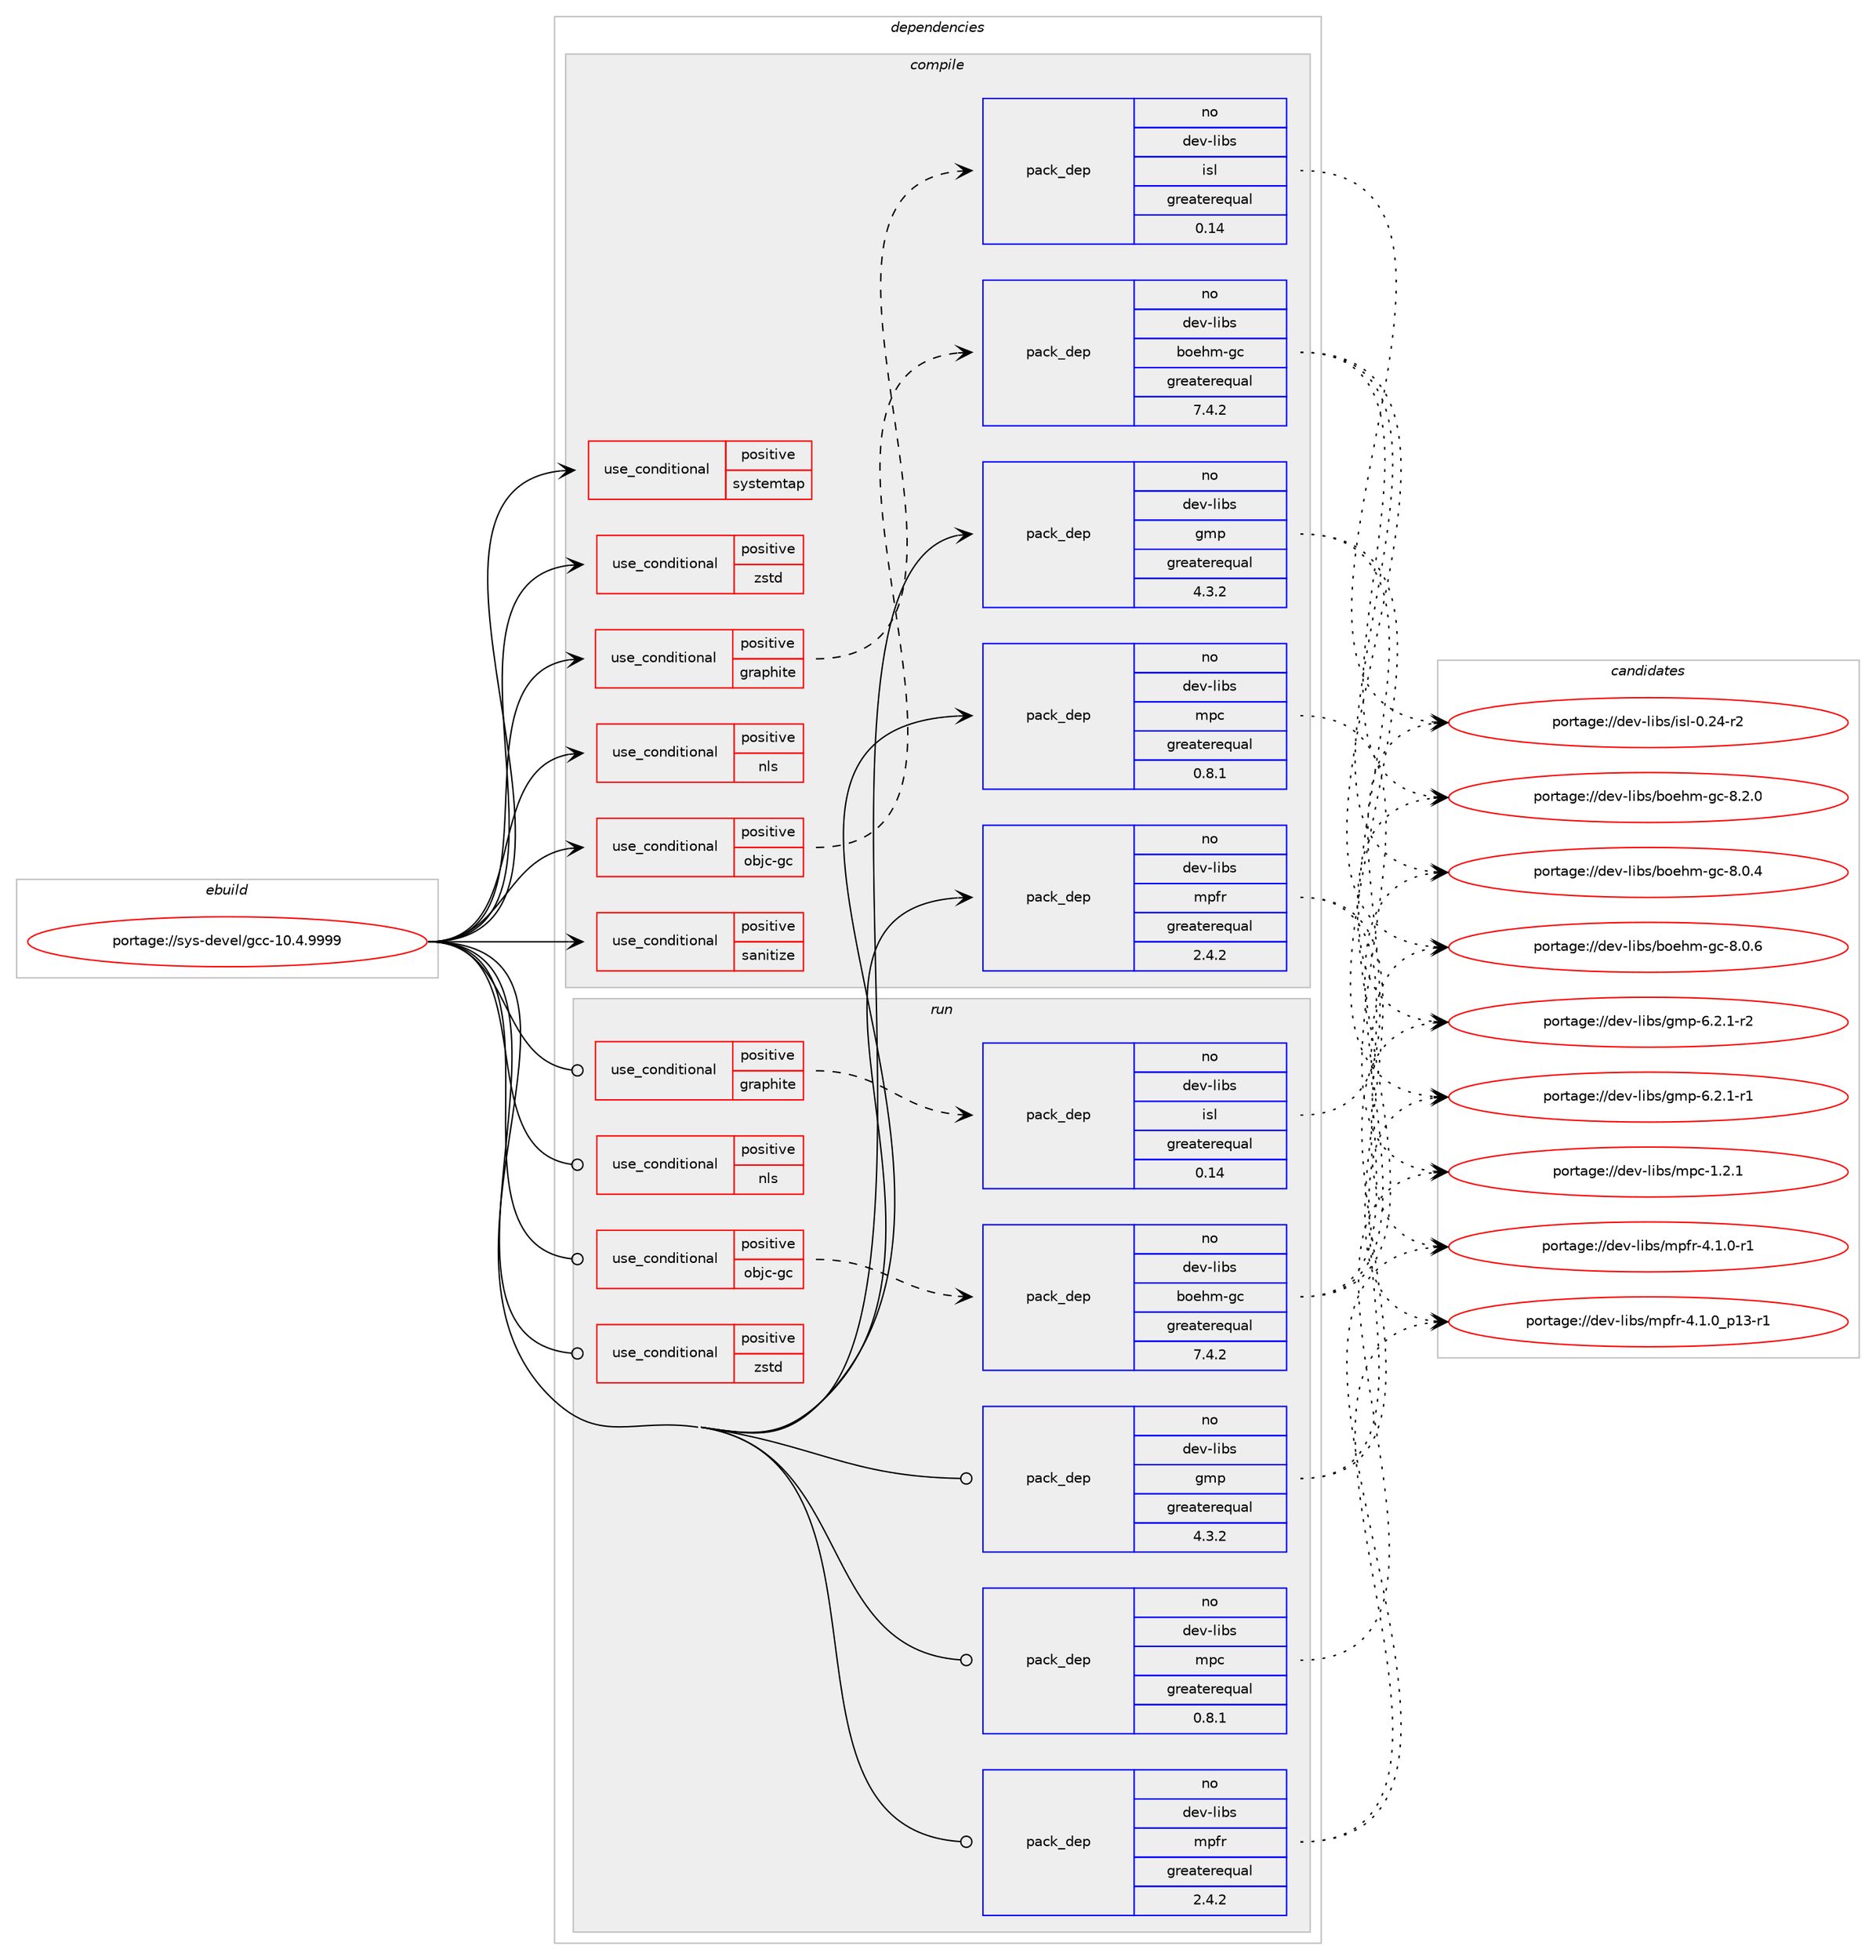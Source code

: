 digraph prolog {

# *************
# Graph options
# *************

newrank=true;
concentrate=true;
compound=true;
graph [rankdir=LR,fontname=Helvetica,fontsize=10,ranksep=1.5];#, ranksep=2.5, nodesep=0.2];
edge  [arrowhead=vee];
node  [fontname=Helvetica,fontsize=10];

# **********
# The ebuild
# **********

subgraph cluster_leftcol {
color=gray;
label=<<i>ebuild</i>>;
id [label="portage://sys-devel/gcc-10.4.9999", color=red, width=4, href="../sys-devel/gcc-10.4.9999.svg"];
}

# ****************
# The dependencies
# ****************

subgraph cluster_midcol {
color=gray;
label=<<i>dependencies</i>>;
subgraph cluster_compile {
fillcolor="#eeeeee";
style=filled;
label=<<i>compile</i>>;
subgraph cond109 {
dependency1188 [label=<<TABLE BORDER="0" CELLBORDER="1" CELLSPACING="0" CELLPADDING="4"><TR><TD ROWSPAN="3" CELLPADDING="10">use_conditional</TD></TR><TR><TD>positive</TD></TR><TR><TD>graphite</TD></TR></TABLE>>, shape=none, color=red];
subgraph pack1079 {
dependency1189 [label=<<TABLE BORDER="0" CELLBORDER="1" CELLSPACING="0" CELLPADDING="4" WIDTH="220"><TR><TD ROWSPAN="6" CELLPADDING="30">pack_dep</TD></TR><TR><TD WIDTH="110">no</TD></TR><TR><TD>dev-libs</TD></TR><TR><TD>isl</TD></TR><TR><TD>greaterequal</TD></TR><TR><TD>0.14</TD></TR></TABLE>>, shape=none, color=blue];
}
dependency1188:e -> dependency1189:w [weight=20,style="dashed",arrowhead="vee"];
}
id:e -> dependency1188:w [weight=20,style="solid",arrowhead="vee"];
subgraph cond110 {
dependency1190 [label=<<TABLE BORDER="0" CELLBORDER="1" CELLSPACING="0" CELLPADDING="4"><TR><TD ROWSPAN="3" CELLPADDING="10">use_conditional</TD></TR><TR><TD>positive</TD></TR><TR><TD>nls</TD></TR></TABLE>>, shape=none, color=red];
# *** BEGIN UNKNOWN DEPENDENCY TYPE (TODO) ***
# dependency1190 -> package_dependency(portage://sys-devel/gcc-10.4.9999,install,no,virtual,libintl,none,[,,],[],[])
# *** END UNKNOWN DEPENDENCY TYPE (TODO) ***

}
id:e -> dependency1190:w [weight=20,style="solid",arrowhead="vee"];
subgraph cond111 {
dependency1191 [label=<<TABLE BORDER="0" CELLBORDER="1" CELLSPACING="0" CELLPADDING="4"><TR><TD ROWSPAN="3" CELLPADDING="10">use_conditional</TD></TR><TR><TD>positive</TD></TR><TR><TD>objc-gc</TD></TR></TABLE>>, shape=none, color=red];
subgraph pack1080 {
dependency1192 [label=<<TABLE BORDER="0" CELLBORDER="1" CELLSPACING="0" CELLPADDING="4" WIDTH="220"><TR><TD ROWSPAN="6" CELLPADDING="30">pack_dep</TD></TR><TR><TD WIDTH="110">no</TD></TR><TR><TD>dev-libs</TD></TR><TR><TD>boehm-gc</TD></TR><TR><TD>greaterequal</TD></TR><TR><TD>7.4.2</TD></TR></TABLE>>, shape=none, color=blue];
}
dependency1191:e -> dependency1192:w [weight=20,style="dashed",arrowhead="vee"];
}
id:e -> dependency1191:w [weight=20,style="solid",arrowhead="vee"];
subgraph cond112 {
dependency1193 [label=<<TABLE BORDER="0" CELLBORDER="1" CELLSPACING="0" CELLPADDING="4"><TR><TD ROWSPAN="3" CELLPADDING="10">use_conditional</TD></TR><TR><TD>positive</TD></TR><TR><TD>sanitize</TD></TR></TABLE>>, shape=none, color=red];
# *** BEGIN UNKNOWN DEPENDENCY TYPE (TODO) ***
# dependency1193 -> package_dependency(portage://sys-devel/gcc-10.4.9999,install,no,virtual,libcrypt,none,[,,],[],[])
# *** END UNKNOWN DEPENDENCY TYPE (TODO) ***

}
id:e -> dependency1193:w [weight=20,style="solid",arrowhead="vee"];
subgraph cond113 {
dependency1194 [label=<<TABLE BORDER="0" CELLBORDER="1" CELLSPACING="0" CELLPADDING="4"><TR><TD ROWSPAN="3" CELLPADDING="10">use_conditional</TD></TR><TR><TD>positive</TD></TR><TR><TD>systemtap</TD></TR></TABLE>>, shape=none, color=red];
# *** BEGIN UNKNOWN DEPENDENCY TYPE (TODO) ***
# dependency1194 -> package_dependency(portage://sys-devel/gcc-10.4.9999,install,no,dev-util,systemtap,none,[,,],[],[])
# *** END UNKNOWN DEPENDENCY TYPE (TODO) ***

}
id:e -> dependency1194:w [weight=20,style="solid",arrowhead="vee"];
subgraph cond114 {
dependency1195 [label=<<TABLE BORDER="0" CELLBORDER="1" CELLSPACING="0" CELLPADDING="4"><TR><TD ROWSPAN="3" CELLPADDING="10">use_conditional</TD></TR><TR><TD>positive</TD></TR><TR><TD>zstd</TD></TR></TABLE>>, shape=none, color=red];
# *** BEGIN UNKNOWN DEPENDENCY TYPE (TODO) ***
# dependency1195 -> package_dependency(portage://sys-devel/gcc-10.4.9999,install,no,app-arch,zstd,none,[,,],any_same_slot,[])
# *** END UNKNOWN DEPENDENCY TYPE (TODO) ***

}
id:e -> dependency1195:w [weight=20,style="solid",arrowhead="vee"];
subgraph pack1081 {
dependency1196 [label=<<TABLE BORDER="0" CELLBORDER="1" CELLSPACING="0" CELLPADDING="4" WIDTH="220"><TR><TD ROWSPAN="6" CELLPADDING="30">pack_dep</TD></TR><TR><TD WIDTH="110">no</TD></TR><TR><TD>dev-libs</TD></TR><TR><TD>gmp</TD></TR><TR><TD>greaterequal</TD></TR><TR><TD>4.3.2</TD></TR></TABLE>>, shape=none, color=blue];
}
id:e -> dependency1196:w [weight=20,style="solid",arrowhead="vee"];
subgraph pack1082 {
dependency1197 [label=<<TABLE BORDER="0" CELLBORDER="1" CELLSPACING="0" CELLPADDING="4" WIDTH="220"><TR><TD ROWSPAN="6" CELLPADDING="30">pack_dep</TD></TR><TR><TD WIDTH="110">no</TD></TR><TR><TD>dev-libs</TD></TR><TR><TD>mpc</TD></TR><TR><TD>greaterequal</TD></TR><TR><TD>0.8.1</TD></TR></TABLE>>, shape=none, color=blue];
}
id:e -> dependency1197:w [weight=20,style="solid",arrowhead="vee"];
subgraph pack1083 {
dependency1198 [label=<<TABLE BORDER="0" CELLBORDER="1" CELLSPACING="0" CELLPADDING="4" WIDTH="220"><TR><TD ROWSPAN="6" CELLPADDING="30">pack_dep</TD></TR><TR><TD WIDTH="110">no</TD></TR><TR><TD>dev-libs</TD></TR><TR><TD>mpfr</TD></TR><TR><TD>greaterequal</TD></TR><TR><TD>2.4.2</TD></TR></TABLE>>, shape=none, color=blue];
}
id:e -> dependency1198:w [weight=20,style="solid",arrowhead="vee"];
# *** BEGIN UNKNOWN DEPENDENCY TYPE (TODO) ***
# id -> package_dependency(portage://sys-devel/gcc-10.4.9999,install,no,sys-libs,zlib,none,[,,],[],[])
# *** END UNKNOWN DEPENDENCY TYPE (TODO) ***

# *** BEGIN UNKNOWN DEPENDENCY TYPE (TODO) ***
# id -> package_dependency(portage://sys-devel/gcc-10.4.9999,install,no,virtual,libiconv,none,[,,],[],[])
# *** END UNKNOWN DEPENDENCY TYPE (TODO) ***

}
subgraph cluster_compileandrun {
fillcolor="#eeeeee";
style=filled;
label=<<i>compile and run</i>>;
}
subgraph cluster_run {
fillcolor="#eeeeee";
style=filled;
label=<<i>run</i>>;
subgraph cond115 {
dependency1199 [label=<<TABLE BORDER="0" CELLBORDER="1" CELLSPACING="0" CELLPADDING="4"><TR><TD ROWSPAN="3" CELLPADDING="10">use_conditional</TD></TR><TR><TD>positive</TD></TR><TR><TD>graphite</TD></TR></TABLE>>, shape=none, color=red];
subgraph pack1084 {
dependency1200 [label=<<TABLE BORDER="0" CELLBORDER="1" CELLSPACING="0" CELLPADDING="4" WIDTH="220"><TR><TD ROWSPAN="6" CELLPADDING="30">pack_dep</TD></TR><TR><TD WIDTH="110">no</TD></TR><TR><TD>dev-libs</TD></TR><TR><TD>isl</TD></TR><TR><TD>greaterequal</TD></TR><TR><TD>0.14</TD></TR></TABLE>>, shape=none, color=blue];
}
dependency1199:e -> dependency1200:w [weight=20,style="dashed",arrowhead="vee"];
}
id:e -> dependency1199:w [weight=20,style="solid",arrowhead="odot"];
subgraph cond116 {
dependency1201 [label=<<TABLE BORDER="0" CELLBORDER="1" CELLSPACING="0" CELLPADDING="4"><TR><TD ROWSPAN="3" CELLPADDING="10">use_conditional</TD></TR><TR><TD>positive</TD></TR><TR><TD>nls</TD></TR></TABLE>>, shape=none, color=red];
# *** BEGIN UNKNOWN DEPENDENCY TYPE (TODO) ***
# dependency1201 -> package_dependency(portage://sys-devel/gcc-10.4.9999,run,no,virtual,libintl,none,[,,],[],[])
# *** END UNKNOWN DEPENDENCY TYPE (TODO) ***

}
id:e -> dependency1201:w [weight=20,style="solid",arrowhead="odot"];
subgraph cond117 {
dependency1202 [label=<<TABLE BORDER="0" CELLBORDER="1" CELLSPACING="0" CELLPADDING="4"><TR><TD ROWSPAN="3" CELLPADDING="10">use_conditional</TD></TR><TR><TD>positive</TD></TR><TR><TD>objc-gc</TD></TR></TABLE>>, shape=none, color=red];
subgraph pack1085 {
dependency1203 [label=<<TABLE BORDER="0" CELLBORDER="1" CELLSPACING="0" CELLPADDING="4" WIDTH="220"><TR><TD ROWSPAN="6" CELLPADDING="30">pack_dep</TD></TR><TR><TD WIDTH="110">no</TD></TR><TR><TD>dev-libs</TD></TR><TR><TD>boehm-gc</TD></TR><TR><TD>greaterequal</TD></TR><TR><TD>7.4.2</TD></TR></TABLE>>, shape=none, color=blue];
}
dependency1202:e -> dependency1203:w [weight=20,style="dashed",arrowhead="vee"];
}
id:e -> dependency1202:w [weight=20,style="solid",arrowhead="odot"];
subgraph cond118 {
dependency1204 [label=<<TABLE BORDER="0" CELLBORDER="1" CELLSPACING="0" CELLPADDING="4"><TR><TD ROWSPAN="3" CELLPADDING="10">use_conditional</TD></TR><TR><TD>positive</TD></TR><TR><TD>zstd</TD></TR></TABLE>>, shape=none, color=red];
# *** BEGIN UNKNOWN DEPENDENCY TYPE (TODO) ***
# dependency1204 -> package_dependency(portage://sys-devel/gcc-10.4.9999,run,no,app-arch,zstd,none,[,,],any_same_slot,[])
# *** END UNKNOWN DEPENDENCY TYPE (TODO) ***

}
id:e -> dependency1204:w [weight=20,style="solid",arrowhead="odot"];
subgraph pack1086 {
dependency1205 [label=<<TABLE BORDER="0" CELLBORDER="1" CELLSPACING="0" CELLPADDING="4" WIDTH="220"><TR><TD ROWSPAN="6" CELLPADDING="30">pack_dep</TD></TR><TR><TD WIDTH="110">no</TD></TR><TR><TD>dev-libs</TD></TR><TR><TD>gmp</TD></TR><TR><TD>greaterequal</TD></TR><TR><TD>4.3.2</TD></TR></TABLE>>, shape=none, color=blue];
}
id:e -> dependency1205:w [weight=20,style="solid",arrowhead="odot"];
subgraph pack1087 {
dependency1206 [label=<<TABLE BORDER="0" CELLBORDER="1" CELLSPACING="0" CELLPADDING="4" WIDTH="220"><TR><TD ROWSPAN="6" CELLPADDING="30">pack_dep</TD></TR><TR><TD WIDTH="110">no</TD></TR><TR><TD>dev-libs</TD></TR><TR><TD>mpc</TD></TR><TR><TD>greaterequal</TD></TR><TR><TD>0.8.1</TD></TR></TABLE>>, shape=none, color=blue];
}
id:e -> dependency1206:w [weight=20,style="solid",arrowhead="odot"];
subgraph pack1088 {
dependency1207 [label=<<TABLE BORDER="0" CELLBORDER="1" CELLSPACING="0" CELLPADDING="4" WIDTH="220"><TR><TD ROWSPAN="6" CELLPADDING="30">pack_dep</TD></TR><TR><TD WIDTH="110">no</TD></TR><TR><TD>dev-libs</TD></TR><TR><TD>mpfr</TD></TR><TR><TD>greaterequal</TD></TR><TR><TD>2.4.2</TD></TR></TABLE>>, shape=none, color=blue];
}
id:e -> dependency1207:w [weight=20,style="solid",arrowhead="odot"];
# *** BEGIN UNKNOWN DEPENDENCY TYPE (TODO) ***
# id -> package_dependency(portage://sys-devel/gcc-10.4.9999,run,no,sys-libs,zlib,none,[,,],[],[])
# *** END UNKNOWN DEPENDENCY TYPE (TODO) ***

# *** BEGIN UNKNOWN DEPENDENCY TYPE (TODO) ***
# id -> package_dependency(portage://sys-devel/gcc-10.4.9999,run,no,virtual,libiconv,none,[,,],[],[])
# *** END UNKNOWN DEPENDENCY TYPE (TODO) ***

}
}

# **************
# The candidates
# **************

subgraph cluster_choices {
rank=same;
color=gray;
label=<<i>candidates</i>>;

subgraph choice1079 {
color=black;
nodesep=1;
choice10010111845108105981154710511510845484650524511450 [label="portage://dev-libs/isl-0.24-r2", color=red, width=4,href="../dev-libs/isl-0.24-r2.svg"];
dependency1189:e -> choice10010111845108105981154710511510845484650524511450:w [style=dotted,weight="100"];
}
subgraph choice1080 {
color=black;
nodesep=1;
choice100101118451081059811547981111011041094510399455646484652 [label="portage://dev-libs/boehm-gc-8.0.4", color=red, width=4,href="../dev-libs/boehm-gc-8.0.4.svg"];
choice100101118451081059811547981111011041094510399455646484654 [label="portage://dev-libs/boehm-gc-8.0.6", color=red, width=4,href="../dev-libs/boehm-gc-8.0.6.svg"];
choice100101118451081059811547981111011041094510399455646504648 [label="portage://dev-libs/boehm-gc-8.2.0", color=red, width=4,href="../dev-libs/boehm-gc-8.2.0.svg"];
dependency1192:e -> choice100101118451081059811547981111011041094510399455646484652:w [style=dotted,weight="100"];
dependency1192:e -> choice100101118451081059811547981111011041094510399455646484654:w [style=dotted,weight="100"];
dependency1192:e -> choice100101118451081059811547981111011041094510399455646504648:w [style=dotted,weight="100"];
}
subgraph choice1081 {
color=black;
nodesep=1;
choice1001011184510810598115471031091124554465046494511449 [label="portage://dev-libs/gmp-6.2.1-r1", color=red, width=4,href="../dev-libs/gmp-6.2.1-r1.svg"];
choice1001011184510810598115471031091124554465046494511450 [label="portage://dev-libs/gmp-6.2.1-r2", color=red, width=4,href="../dev-libs/gmp-6.2.1-r2.svg"];
dependency1196:e -> choice1001011184510810598115471031091124554465046494511449:w [style=dotted,weight="100"];
dependency1196:e -> choice1001011184510810598115471031091124554465046494511450:w [style=dotted,weight="100"];
}
subgraph choice1082 {
color=black;
nodesep=1;
choice10010111845108105981154710911299454946504649 [label="portage://dev-libs/mpc-1.2.1", color=red, width=4,href="../dev-libs/mpc-1.2.1.svg"];
dependency1197:e -> choice10010111845108105981154710911299454946504649:w [style=dotted,weight="100"];
}
subgraph choice1083 {
color=black;
nodesep=1;
choice1001011184510810598115471091121021144552464946484511449 [label="portage://dev-libs/mpfr-4.1.0-r1", color=red, width=4,href="../dev-libs/mpfr-4.1.0-r1.svg"];
choice1001011184510810598115471091121021144552464946489511249514511449 [label="portage://dev-libs/mpfr-4.1.0_p13-r1", color=red, width=4,href="../dev-libs/mpfr-4.1.0_p13-r1.svg"];
dependency1198:e -> choice1001011184510810598115471091121021144552464946484511449:w [style=dotted,weight="100"];
dependency1198:e -> choice1001011184510810598115471091121021144552464946489511249514511449:w [style=dotted,weight="100"];
}
subgraph choice1084 {
color=black;
nodesep=1;
choice10010111845108105981154710511510845484650524511450 [label="portage://dev-libs/isl-0.24-r2", color=red, width=4,href="../dev-libs/isl-0.24-r2.svg"];
dependency1200:e -> choice10010111845108105981154710511510845484650524511450:w [style=dotted,weight="100"];
}
subgraph choice1085 {
color=black;
nodesep=1;
choice100101118451081059811547981111011041094510399455646484652 [label="portage://dev-libs/boehm-gc-8.0.4", color=red, width=4,href="../dev-libs/boehm-gc-8.0.4.svg"];
choice100101118451081059811547981111011041094510399455646484654 [label="portage://dev-libs/boehm-gc-8.0.6", color=red, width=4,href="../dev-libs/boehm-gc-8.0.6.svg"];
choice100101118451081059811547981111011041094510399455646504648 [label="portage://dev-libs/boehm-gc-8.2.0", color=red, width=4,href="../dev-libs/boehm-gc-8.2.0.svg"];
dependency1203:e -> choice100101118451081059811547981111011041094510399455646484652:w [style=dotted,weight="100"];
dependency1203:e -> choice100101118451081059811547981111011041094510399455646484654:w [style=dotted,weight="100"];
dependency1203:e -> choice100101118451081059811547981111011041094510399455646504648:w [style=dotted,weight="100"];
}
subgraph choice1086 {
color=black;
nodesep=1;
choice1001011184510810598115471031091124554465046494511449 [label="portage://dev-libs/gmp-6.2.1-r1", color=red, width=4,href="../dev-libs/gmp-6.2.1-r1.svg"];
choice1001011184510810598115471031091124554465046494511450 [label="portage://dev-libs/gmp-6.2.1-r2", color=red, width=4,href="../dev-libs/gmp-6.2.1-r2.svg"];
dependency1205:e -> choice1001011184510810598115471031091124554465046494511449:w [style=dotted,weight="100"];
dependency1205:e -> choice1001011184510810598115471031091124554465046494511450:w [style=dotted,weight="100"];
}
subgraph choice1087 {
color=black;
nodesep=1;
choice10010111845108105981154710911299454946504649 [label="portage://dev-libs/mpc-1.2.1", color=red, width=4,href="../dev-libs/mpc-1.2.1.svg"];
dependency1206:e -> choice10010111845108105981154710911299454946504649:w [style=dotted,weight="100"];
}
subgraph choice1088 {
color=black;
nodesep=1;
choice1001011184510810598115471091121021144552464946484511449 [label="portage://dev-libs/mpfr-4.1.0-r1", color=red, width=4,href="../dev-libs/mpfr-4.1.0-r1.svg"];
choice1001011184510810598115471091121021144552464946489511249514511449 [label="portage://dev-libs/mpfr-4.1.0_p13-r1", color=red, width=4,href="../dev-libs/mpfr-4.1.0_p13-r1.svg"];
dependency1207:e -> choice1001011184510810598115471091121021144552464946484511449:w [style=dotted,weight="100"];
dependency1207:e -> choice1001011184510810598115471091121021144552464946489511249514511449:w [style=dotted,weight="100"];
}
}

}
